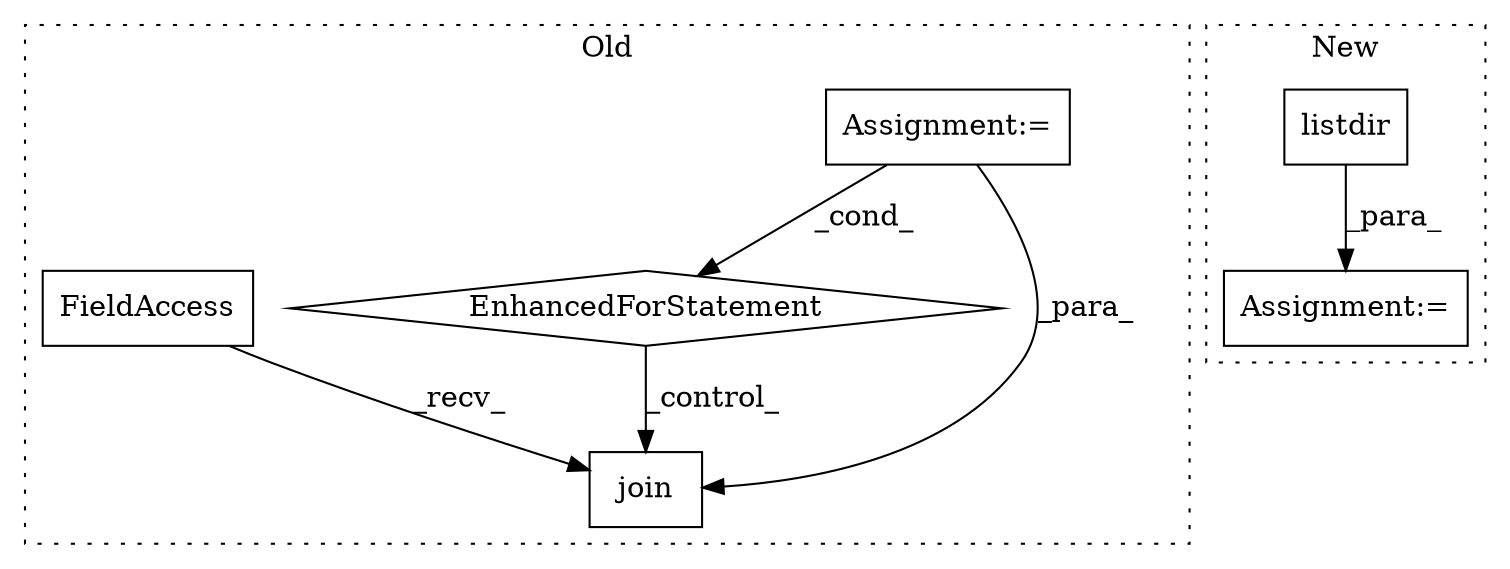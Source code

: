digraph G {
subgraph cluster0 {
1 [label="EnhancedForStatement" a="70" s="2453,2564" l="57,2" shape="diamond"];
3 [label="Assignment:=" a="7" s="2453,2564" l="57,2" shape="box"];
4 [label="join" a="32" s="2594,2632" l="5,1" shape="box"];
5 [label="FieldAccess" a="22" s="2586" l="7" shape="box"];
label = "Old";
style="dotted";
}
subgraph cluster1 {
2 [label="listdir" a="32" s="3091,3108" l="8,1" shape="box"];
6 [label="Assignment:=" a="7" s="3087" l="1" shape="box"];
label = "New";
style="dotted";
}
1 -> 4 [label="_control_"];
2 -> 6 [label="_para_"];
3 -> 1 [label="_cond_"];
3 -> 4 [label="_para_"];
5 -> 4 [label="_recv_"];
}